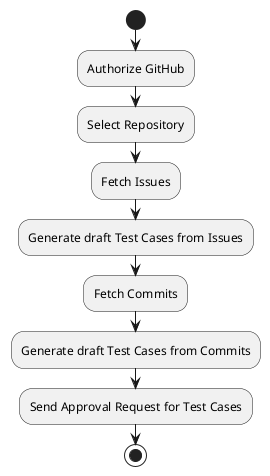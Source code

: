 @startuml

start;
:Authorize GitHub;
:Select Repository;
:Fetch Issues;
:Generate draft Test Cases from Issues;
:Fetch Commits;
:Generate draft Test Cases from Commits;
:Send Approval Request for Test Cases;
stop

@enduml